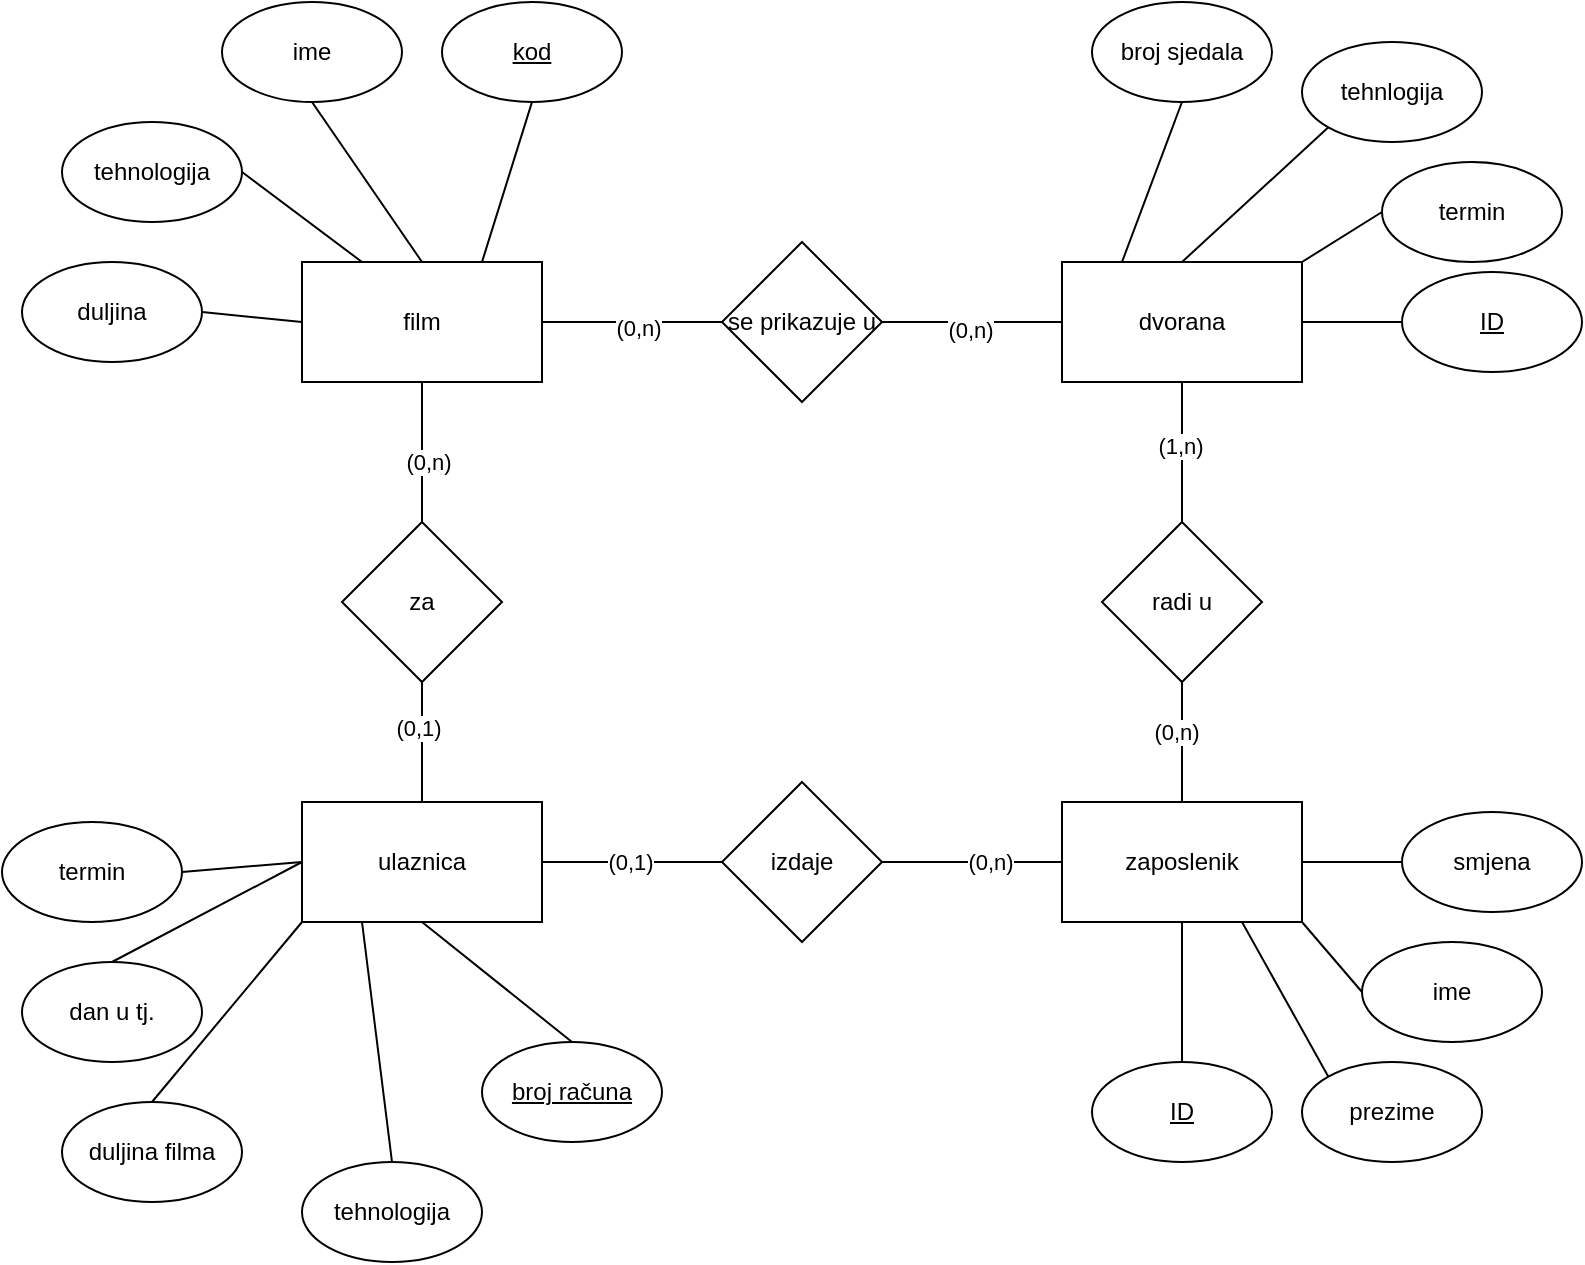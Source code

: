 <mxfile version="26.1.1">
  <diagram name="Page-1" id="vlyrcOSwXKkW9OMVf2hW">
    <mxGraphModel dx="1434" dy="780" grid="1" gridSize="10" guides="1" tooltips="1" connect="1" arrows="1" fold="1" page="1" pageScale="1" pageWidth="850" pageHeight="1100" math="0" shadow="0">
      <root>
        <mxCell id="0" />
        <mxCell id="1" parent="0" />
        <mxCell id="B9O2QI41oSJWD7gcKgn5-1" value="film" style="rounded=0;whiteSpace=wrap;html=1;" vertex="1" parent="1">
          <mxGeometry x="190" y="220" width="120" height="60" as="geometry" />
        </mxCell>
        <mxCell id="B9O2QI41oSJWD7gcKgn5-2" value="dvorana" style="rounded=0;whiteSpace=wrap;html=1;" vertex="1" parent="1">
          <mxGeometry x="570" y="220" width="120" height="60" as="geometry" />
        </mxCell>
        <mxCell id="B9O2QI41oSJWD7gcKgn5-3" value="ulaznica" style="rounded=0;whiteSpace=wrap;html=1;" vertex="1" parent="1">
          <mxGeometry x="190" y="490" width="120" height="60" as="geometry" />
        </mxCell>
        <mxCell id="B9O2QI41oSJWD7gcKgn5-4" value="zaposlenik" style="rounded=0;whiteSpace=wrap;html=1;" vertex="1" parent="1">
          <mxGeometry x="570" y="490" width="120" height="60" as="geometry" />
        </mxCell>
        <mxCell id="B9O2QI41oSJWD7gcKgn5-5" value="se prikazuje u" style="rhombus;whiteSpace=wrap;html=1;" vertex="1" parent="1">
          <mxGeometry x="400" y="210" width="80" height="80" as="geometry" />
        </mxCell>
        <mxCell id="B9O2QI41oSJWD7gcKgn5-6" value="za" style="rhombus;whiteSpace=wrap;html=1;" vertex="1" parent="1">
          <mxGeometry x="210" y="350" width="80" height="80" as="geometry" />
        </mxCell>
        <mxCell id="B9O2QI41oSJWD7gcKgn5-7" value="izdaje" style="rhombus;whiteSpace=wrap;html=1;" vertex="1" parent="1">
          <mxGeometry x="400" y="480" width="80" height="80" as="geometry" />
        </mxCell>
        <mxCell id="B9O2QI41oSJWD7gcKgn5-8" value="radi u" style="rhombus;whiteSpace=wrap;html=1;" vertex="1" parent="1">
          <mxGeometry x="590" y="350" width="80" height="80" as="geometry" />
        </mxCell>
        <mxCell id="B9O2QI41oSJWD7gcKgn5-9" value="" style="endArrow=none;html=1;rounded=0;exitX=0.5;exitY=0;exitDx=0;exitDy=0;entryX=0.5;entryY=1;entryDx=0;entryDy=0;" edge="1" parent="1" source="B9O2QI41oSJWD7gcKgn5-6" target="B9O2QI41oSJWD7gcKgn5-1">
          <mxGeometry width="50" height="50" relative="1" as="geometry">
            <mxPoint x="400" y="430" as="sourcePoint" />
            <mxPoint x="450" y="380" as="targetPoint" />
            <Array as="points" />
          </mxGeometry>
        </mxCell>
        <mxCell id="B9O2QI41oSJWD7gcKgn5-43" value="(0,n)" style="edgeLabel;html=1;align=center;verticalAlign=middle;resizable=0;points=[];" vertex="1" connectable="0" parent="B9O2QI41oSJWD7gcKgn5-9">
          <mxGeometry x="-0.143" y="-3" relative="1" as="geometry">
            <mxPoint as="offset" />
          </mxGeometry>
        </mxCell>
        <mxCell id="B9O2QI41oSJWD7gcKgn5-10" value="" style="endArrow=none;html=1;rounded=0;entryX=0.5;entryY=1;entryDx=0;entryDy=0;" edge="1" parent="1" source="B9O2QI41oSJWD7gcKgn5-4" target="B9O2QI41oSJWD7gcKgn5-8">
          <mxGeometry width="50" height="50" relative="1" as="geometry">
            <mxPoint x="400" y="430" as="sourcePoint" />
            <mxPoint x="450" y="380" as="targetPoint" />
          </mxGeometry>
        </mxCell>
        <mxCell id="B9O2QI41oSJWD7gcKgn5-38" value="(0,n)" style="edgeLabel;html=1;align=center;verticalAlign=middle;resizable=0;points=[];" vertex="1" connectable="0" parent="B9O2QI41oSJWD7gcKgn5-10">
          <mxGeometry x="0.167" y="3" relative="1" as="geometry">
            <mxPoint as="offset" />
          </mxGeometry>
        </mxCell>
        <mxCell id="B9O2QI41oSJWD7gcKgn5-11" value="" style="endArrow=none;html=1;rounded=0;entryX=1;entryY=0.5;entryDx=0;entryDy=0;" edge="1" parent="1" source="B9O2QI41oSJWD7gcKgn5-2" target="B9O2QI41oSJWD7gcKgn5-5">
          <mxGeometry width="50" height="50" relative="1" as="geometry">
            <mxPoint x="400" y="430" as="sourcePoint" />
            <mxPoint x="450" y="380" as="targetPoint" />
          </mxGeometry>
        </mxCell>
        <mxCell id="B9O2QI41oSJWD7gcKgn5-40" value="(0,n)" style="edgeLabel;html=1;align=center;verticalAlign=middle;resizable=0;points=[];" vertex="1" connectable="0" parent="B9O2QI41oSJWD7gcKgn5-11">
          <mxGeometry x="0.022" y="4" relative="1" as="geometry">
            <mxPoint as="offset" />
          </mxGeometry>
        </mxCell>
        <mxCell id="B9O2QI41oSJWD7gcKgn5-12" value="" style="endArrow=none;html=1;rounded=0;exitX=1;exitY=0.5;exitDx=0;exitDy=0;entryX=0;entryY=0.5;entryDx=0;entryDy=0;" edge="1" parent="1" source="B9O2QI41oSJWD7gcKgn5-1" target="B9O2QI41oSJWD7gcKgn5-5">
          <mxGeometry width="50" height="50" relative="1" as="geometry">
            <mxPoint x="400" y="430" as="sourcePoint" />
            <mxPoint x="390" y="250" as="targetPoint" />
          </mxGeometry>
        </mxCell>
        <mxCell id="B9O2QI41oSJWD7gcKgn5-42" value="(0,n)" style="edgeLabel;html=1;align=center;verticalAlign=middle;resizable=0;points=[];" vertex="1" connectable="0" parent="B9O2QI41oSJWD7gcKgn5-12">
          <mxGeometry x="0.067" y="-3" relative="1" as="geometry">
            <mxPoint as="offset" />
          </mxGeometry>
        </mxCell>
        <mxCell id="B9O2QI41oSJWD7gcKgn5-13" value="" style="endArrow=none;html=1;rounded=0;exitX=0.5;exitY=0;exitDx=0;exitDy=0;entryX=0.5;entryY=1;entryDx=0;entryDy=0;" edge="1" parent="1" source="B9O2QI41oSJWD7gcKgn5-3" target="B9O2QI41oSJWD7gcKgn5-6">
          <mxGeometry width="50" height="50" relative="1" as="geometry">
            <mxPoint x="400" y="430" as="sourcePoint" />
            <mxPoint x="450" y="380" as="targetPoint" />
          </mxGeometry>
        </mxCell>
        <mxCell id="B9O2QI41oSJWD7gcKgn5-44" value="(0,1)" style="edgeLabel;html=1;align=center;verticalAlign=middle;resizable=0;points=[];" vertex="1" connectable="0" parent="B9O2QI41oSJWD7gcKgn5-13">
          <mxGeometry x="0.233" y="2" relative="1" as="geometry">
            <mxPoint as="offset" />
          </mxGeometry>
        </mxCell>
        <mxCell id="B9O2QI41oSJWD7gcKgn5-14" value="" style="endArrow=none;html=1;rounded=0;exitX=1;exitY=0.5;exitDx=0;exitDy=0;entryX=0;entryY=0.5;entryDx=0;entryDy=0;" edge="1" parent="1" source="B9O2QI41oSJWD7gcKgn5-3" target="B9O2QI41oSJWD7gcKgn5-7">
          <mxGeometry width="50" height="50" relative="1" as="geometry">
            <mxPoint x="400" y="430" as="sourcePoint" />
            <mxPoint x="450" y="380" as="targetPoint" />
          </mxGeometry>
        </mxCell>
        <mxCell id="B9O2QI41oSJWD7gcKgn5-36" value="(0,1)" style="edgeLabel;html=1;align=center;verticalAlign=middle;resizable=0;points=[];" vertex="1" connectable="0" parent="B9O2QI41oSJWD7gcKgn5-14">
          <mxGeometry x="-0.022" relative="1" as="geometry">
            <mxPoint as="offset" />
          </mxGeometry>
        </mxCell>
        <mxCell id="B9O2QI41oSJWD7gcKgn5-15" value="" style="endArrow=none;html=1;rounded=0;exitX=1;exitY=0.5;exitDx=0;exitDy=0;entryX=0;entryY=0.5;entryDx=0;entryDy=0;" edge="1" parent="1" source="B9O2QI41oSJWD7gcKgn5-7" target="B9O2QI41oSJWD7gcKgn5-4">
          <mxGeometry width="50" height="50" relative="1" as="geometry">
            <mxPoint x="400" y="430" as="sourcePoint" />
            <mxPoint x="450" y="380" as="targetPoint" />
          </mxGeometry>
        </mxCell>
        <mxCell id="B9O2QI41oSJWD7gcKgn5-37" value="(0,n)" style="edgeLabel;html=1;align=center;verticalAlign=middle;resizable=0;points=[];" vertex="1" connectable="0" parent="B9O2QI41oSJWD7gcKgn5-15">
          <mxGeometry x="0.2" relative="1" as="geometry">
            <mxPoint as="offset" />
          </mxGeometry>
        </mxCell>
        <mxCell id="B9O2QI41oSJWD7gcKgn5-16" value="" style="endArrow=none;html=1;rounded=0;entryX=0.5;entryY=1;entryDx=0;entryDy=0;exitX=0.5;exitY=0;exitDx=0;exitDy=0;" edge="1" parent="1" source="B9O2QI41oSJWD7gcKgn5-8" target="B9O2QI41oSJWD7gcKgn5-2">
          <mxGeometry width="50" height="50" relative="1" as="geometry">
            <mxPoint x="400" y="430" as="sourcePoint" />
            <mxPoint x="450" y="380" as="targetPoint" />
          </mxGeometry>
        </mxCell>
        <mxCell id="B9O2QI41oSJWD7gcKgn5-39" value="(1,n)" style="edgeLabel;html=1;align=center;verticalAlign=middle;resizable=0;points=[];" vertex="1" connectable="0" parent="B9O2QI41oSJWD7gcKgn5-16">
          <mxGeometry x="0.086" y="1" relative="1" as="geometry">
            <mxPoint as="offset" />
          </mxGeometry>
        </mxCell>
        <mxCell id="B9O2QI41oSJWD7gcKgn5-17" value="duljina" style="ellipse;whiteSpace=wrap;html=1;" vertex="1" parent="1">
          <mxGeometry x="50" y="220" width="90" height="50" as="geometry" />
        </mxCell>
        <mxCell id="B9O2QI41oSJWD7gcKgn5-18" value="tehnologija" style="ellipse;whiteSpace=wrap;html=1;" vertex="1" parent="1">
          <mxGeometry x="70" y="150" width="90" height="50" as="geometry" />
        </mxCell>
        <mxCell id="B9O2QI41oSJWD7gcKgn5-19" value="ime" style="ellipse;whiteSpace=wrap;html=1;" vertex="1" parent="1">
          <mxGeometry x="150" y="90" width="90" height="50" as="geometry" />
        </mxCell>
        <mxCell id="B9O2QI41oSJWD7gcKgn5-20" value="&lt;u&gt;kod&lt;/u&gt;" style="ellipse;whiteSpace=wrap;html=1;" vertex="1" parent="1">
          <mxGeometry x="260" y="90" width="90" height="50" as="geometry" />
        </mxCell>
        <mxCell id="B9O2QI41oSJWD7gcKgn5-21" value="broj sjedala" style="ellipse;whiteSpace=wrap;html=1;" vertex="1" parent="1">
          <mxGeometry x="585" y="90" width="90" height="50" as="geometry" />
        </mxCell>
        <mxCell id="B9O2QI41oSJWD7gcKgn5-22" value="&lt;u&gt;ID&lt;/u&gt;" style="ellipse;whiteSpace=wrap;html=1;" vertex="1" parent="1">
          <mxGeometry x="740" y="225" width="90" height="50" as="geometry" />
        </mxCell>
        <mxCell id="B9O2QI41oSJWD7gcKgn5-23" value="tehnlogija" style="ellipse;whiteSpace=wrap;html=1;" vertex="1" parent="1">
          <mxGeometry x="690" y="110" width="90" height="50" as="geometry" />
        </mxCell>
        <mxCell id="B9O2QI41oSJWD7gcKgn5-24" value="termin" style="ellipse;whiteSpace=wrap;html=1;" vertex="1" parent="1">
          <mxGeometry x="730" y="170" width="90" height="50" as="geometry" />
        </mxCell>
        <mxCell id="B9O2QI41oSJWD7gcKgn5-25" value="termin" style="ellipse;whiteSpace=wrap;html=1;" vertex="1" parent="1">
          <mxGeometry x="40" y="500" width="90" height="50" as="geometry" />
        </mxCell>
        <mxCell id="B9O2QI41oSJWD7gcKgn5-26" value="tehnologija" style="ellipse;whiteSpace=wrap;html=1;" vertex="1" parent="1">
          <mxGeometry x="190" y="670" width="90" height="50" as="geometry" />
        </mxCell>
        <mxCell id="B9O2QI41oSJWD7gcKgn5-27" value="dan u tj." style="ellipse;whiteSpace=wrap;html=1;" vertex="1" parent="1">
          <mxGeometry x="50" y="570" width="90" height="50" as="geometry" />
        </mxCell>
        <mxCell id="B9O2QI41oSJWD7gcKgn5-28" value="duljina filma" style="ellipse;whiteSpace=wrap;html=1;" vertex="1" parent="1">
          <mxGeometry x="70" y="640" width="90" height="50" as="geometry" />
        </mxCell>
        <mxCell id="B9O2QI41oSJWD7gcKgn5-29" value="&lt;u&gt;broj računa&lt;/u&gt;" style="ellipse;whiteSpace=wrap;html=1;" vertex="1" parent="1">
          <mxGeometry x="280" y="610" width="90" height="50" as="geometry" />
        </mxCell>
        <mxCell id="B9O2QI41oSJWD7gcKgn5-30" value="&lt;u&gt;ID&lt;/u&gt;" style="ellipse;whiteSpace=wrap;html=1;" vertex="1" parent="1">
          <mxGeometry x="585" y="620" width="90" height="50" as="geometry" />
        </mxCell>
        <mxCell id="B9O2QI41oSJWD7gcKgn5-31" value="smjena" style="ellipse;whiteSpace=wrap;html=1;" vertex="1" parent="1">
          <mxGeometry x="740" y="495" width="90" height="50" as="geometry" />
        </mxCell>
        <mxCell id="B9O2QI41oSJWD7gcKgn5-32" value="prezime" style="ellipse;whiteSpace=wrap;html=1;" vertex="1" parent="1">
          <mxGeometry x="690" y="620" width="90" height="50" as="geometry" />
        </mxCell>
        <mxCell id="B9O2QI41oSJWD7gcKgn5-33" value="ime" style="ellipse;whiteSpace=wrap;html=1;" vertex="1" parent="1">
          <mxGeometry x="720" y="560" width="90" height="50" as="geometry" />
        </mxCell>
        <mxCell id="B9O2QI41oSJWD7gcKgn5-34" value="" style="endArrow=none;html=1;rounded=0;exitX=0.5;exitY=0;exitDx=0;exitDy=0;entryX=0.5;entryY=1;entryDx=0;entryDy=0;" edge="1" parent="1" source="B9O2QI41oSJWD7gcKgn5-29" target="B9O2QI41oSJWD7gcKgn5-3">
          <mxGeometry width="50" height="50" relative="1" as="geometry">
            <mxPoint x="400" y="430" as="sourcePoint" />
            <mxPoint x="450" y="380" as="targetPoint" />
          </mxGeometry>
        </mxCell>
        <mxCell id="B9O2QI41oSJWD7gcKgn5-45" value="" style="endArrow=none;html=1;rounded=0;exitX=0.5;exitY=0;exitDx=0;exitDy=0;entryX=0.25;entryY=1;entryDx=0;entryDy=0;" edge="1" parent="1" source="B9O2QI41oSJWD7gcKgn5-26" target="B9O2QI41oSJWD7gcKgn5-3">
          <mxGeometry width="50" height="50" relative="1" as="geometry">
            <mxPoint x="400" y="430" as="sourcePoint" />
            <mxPoint x="450" y="380" as="targetPoint" />
          </mxGeometry>
        </mxCell>
        <mxCell id="B9O2QI41oSJWD7gcKgn5-48" value="" style="endArrow=none;html=1;rounded=0;exitX=0.5;exitY=0;exitDx=0;exitDy=0;entryX=0;entryY=1;entryDx=0;entryDy=0;" edge="1" parent="1" source="B9O2QI41oSJWD7gcKgn5-28" target="B9O2QI41oSJWD7gcKgn5-3">
          <mxGeometry width="50" height="50" relative="1" as="geometry">
            <mxPoint x="400" y="430" as="sourcePoint" />
            <mxPoint x="450" y="380" as="targetPoint" />
          </mxGeometry>
        </mxCell>
        <mxCell id="B9O2QI41oSJWD7gcKgn5-50" value="" style="endArrow=none;html=1;rounded=0;exitX=0.5;exitY=0;exitDx=0;exitDy=0;entryX=0;entryY=0.5;entryDx=0;entryDy=0;" edge="1" parent="1" source="B9O2QI41oSJWD7gcKgn5-27" target="B9O2QI41oSJWD7gcKgn5-3">
          <mxGeometry width="50" height="50" relative="1" as="geometry">
            <mxPoint x="400" y="430" as="sourcePoint" />
            <mxPoint x="450" y="380" as="targetPoint" />
          </mxGeometry>
        </mxCell>
        <mxCell id="B9O2QI41oSJWD7gcKgn5-51" value="" style="endArrow=none;html=1;rounded=0;exitX=1;exitY=0.5;exitDx=0;exitDy=0;entryX=0;entryY=0.5;entryDx=0;entryDy=0;" edge="1" parent="1" source="B9O2QI41oSJWD7gcKgn5-25" target="B9O2QI41oSJWD7gcKgn5-3">
          <mxGeometry width="50" height="50" relative="1" as="geometry">
            <mxPoint x="400" y="430" as="sourcePoint" />
            <mxPoint x="450" y="380" as="targetPoint" />
          </mxGeometry>
        </mxCell>
        <mxCell id="B9O2QI41oSJWD7gcKgn5-52" value="" style="endArrow=none;html=1;rounded=0;exitX=0;exitY=0.5;exitDx=0;exitDy=0;entryX=1;entryY=0.5;entryDx=0;entryDy=0;" edge="1" parent="1" source="B9O2QI41oSJWD7gcKgn5-1" target="B9O2QI41oSJWD7gcKgn5-17">
          <mxGeometry width="50" height="50" relative="1" as="geometry">
            <mxPoint x="400" y="430" as="sourcePoint" />
            <mxPoint x="450" y="380" as="targetPoint" />
          </mxGeometry>
        </mxCell>
        <mxCell id="B9O2QI41oSJWD7gcKgn5-53" value="" style="endArrow=none;html=1;rounded=0;exitX=1;exitY=0.5;exitDx=0;exitDy=0;entryX=0.25;entryY=0;entryDx=0;entryDy=0;" edge="1" parent="1" source="B9O2QI41oSJWD7gcKgn5-18" target="B9O2QI41oSJWD7gcKgn5-1">
          <mxGeometry width="50" height="50" relative="1" as="geometry">
            <mxPoint x="400" y="430" as="sourcePoint" />
            <mxPoint x="450" y="380" as="targetPoint" />
          </mxGeometry>
        </mxCell>
        <mxCell id="B9O2QI41oSJWD7gcKgn5-54" value="" style="endArrow=none;html=1;rounded=0;exitX=0.5;exitY=1;exitDx=0;exitDy=0;entryX=0.5;entryY=0;entryDx=0;entryDy=0;" edge="1" parent="1" source="B9O2QI41oSJWD7gcKgn5-19" target="B9O2QI41oSJWD7gcKgn5-1">
          <mxGeometry width="50" height="50" relative="1" as="geometry">
            <mxPoint x="400" y="430" as="sourcePoint" />
            <mxPoint x="450" y="380" as="targetPoint" />
          </mxGeometry>
        </mxCell>
        <mxCell id="B9O2QI41oSJWD7gcKgn5-55" value="" style="endArrow=none;html=1;rounded=0;exitX=0.75;exitY=0;exitDx=0;exitDy=0;entryX=0.5;entryY=1;entryDx=0;entryDy=0;" edge="1" parent="1" source="B9O2QI41oSJWD7gcKgn5-1" target="B9O2QI41oSJWD7gcKgn5-20">
          <mxGeometry width="50" height="50" relative="1" as="geometry">
            <mxPoint x="400" y="430" as="sourcePoint" />
            <mxPoint x="450" y="380" as="targetPoint" />
          </mxGeometry>
        </mxCell>
        <mxCell id="B9O2QI41oSJWD7gcKgn5-56" value="" style="endArrow=none;html=1;rounded=0;entryX=0.5;entryY=1;entryDx=0;entryDy=0;exitX=0.25;exitY=0;exitDx=0;exitDy=0;" edge="1" parent="1" source="B9O2QI41oSJWD7gcKgn5-2" target="B9O2QI41oSJWD7gcKgn5-21">
          <mxGeometry width="50" height="50" relative="1" as="geometry">
            <mxPoint x="400" y="430" as="sourcePoint" />
            <mxPoint x="450" y="380" as="targetPoint" />
          </mxGeometry>
        </mxCell>
        <mxCell id="B9O2QI41oSJWD7gcKgn5-57" value="" style="endArrow=none;html=1;rounded=0;entryX=0;entryY=1;entryDx=0;entryDy=0;exitX=0.5;exitY=0;exitDx=0;exitDy=0;" edge="1" parent="1" source="B9O2QI41oSJWD7gcKgn5-2" target="B9O2QI41oSJWD7gcKgn5-23">
          <mxGeometry width="50" height="50" relative="1" as="geometry">
            <mxPoint x="400" y="430" as="sourcePoint" />
            <mxPoint x="450" y="380" as="targetPoint" />
          </mxGeometry>
        </mxCell>
        <mxCell id="B9O2QI41oSJWD7gcKgn5-58" value="" style="endArrow=none;html=1;rounded=0;entryX=0;entryY=0.5;entryDx=0;entryDy=0;exitX=1;exitY=0;exitDx=0;exitDy=0;" edge="1" parent="1" source="B9O2QI41oSJWD7gcKgn5-2" target="B9O2QI41oSJWD7gcKgn5-24">
          <mxGeometry width="50" height="50" relative="1" as="geometry">
            <mxPoint x="400" y="430" as="sourcePoint" />
            <mxPoint x="450" y="380" as="targetPoint" />
          </mxGeometry>
        </mxCell>
        <mxCell id="B9O2QI41oSJWD7gcKgn5-59" value="" style="endArrow=none;html=1;rounded=0;entryX=0;entryY=0.5;entryDx=0;entryDy=0;" edge="1" parent="1" source="B9O2QI41oSJWD7gcKgn5-2" target="B9O2QI41oSJWD7gcKgn5-22">
          <mxGeometry width="50" height="50" relative="1" as="geometry">
            <mxPoint x="400" y="430" as="sourcePoint" />
            <mxPoint x="730" y="250" as="targetPoint" />
          </mxGeometry>
        </mxCell>
        <mxCell id="B9O2QI41oSJWD7gcKgn5-60" value="" style="endArrow=none;html=1;rounded=0;exitX=0.5;exitY=0;exitDx=0;exitDy=0;entryX=0.5;entryY=1;entryDx=0;entryDy=0;" edge="1" parent="1" source="B9O2QI41oSJWD7gcKgn5-30" target="B9O2QI41oSJWD7gcKgn5-4">
          <mxGeometry width="50" height="50" relative="1" as="geometry">
            <mxPoint x="400" y="430" as="sourcePoint" />
            <mxPoint x="450" y="380" as="targetPoint" />
          </mxGeometry>
        </mxCell>
        <mxCell id="B9O2QI41oSJWD7gcKgn5-61" value="" style="endArrow=none;html=1;rounded=0;exitX=0;exitY=0;exitDx=0;exitDy=0;entryX=0.75;entryY=1;entryDx=0;entryDy=0;" edge="1" parent="1" source="B9O2QI41oSJWD7gcKgn5-32" target="B9O2QI41oSJWD7gcKgn5-4">
          <mxGeometry width="50" height="50" relative="1" as="geometry">
            <mxPoint x="400" y="430" as="sourcePoint" />
            <mxPoint x="450" y="380" as="targetPoint" />
          </mxGeometry>
        </mxCell>
        <mxCell id="B9O2QI41oSJWD7gcKgn5-62" value="" style="endArrow=none;html=1;rounded=0;exitX=0;exitY=0.5;exitDx=0;exitDy=0;entryX=1;entryY=1;entryDx=0;entryDy=0;" edge="1" parent="1" source="B9O2QI41oSJWD7gcKgn5-33" target="B9O2QI41oSJWD7gcKgn5-4">
          <mxGeometry width="50" height="50" relative="1" as="geometry">
            <mxPoint x="400" y="430" as="sourcePoint" />
            <mxPoint x="450" y="380" as="targetPoint" />
          </mxGeometry>
        </mxCell>
        <mxCell id="B9O2QI41oSJWD7gcKgn5-63" value="" style="endArrow=none;html=1;rounded=0;entryX=0;entryY=0.5;entryDx=0;entryDy=0;exitX=1;exitY=0.5;exitDx=0;exitDy=0;" edge="1" parent="1" source="B9O2QI41oSJWD7gcKgn5-4" target="B9O2QI41oSJWD7gcKgn5-31">
          <mxGeometry width="50" height="50" relative="1" as="geometry">
            <mxPoint x="400" y="430" as="sourcePoint" />
            <mxPoint x="450" y="380" as="targetPoint" />
          </mxGeometry>
        </mxCell>
      </root>
    </mxGraphModel>
  </diagram>
</mxfile>

